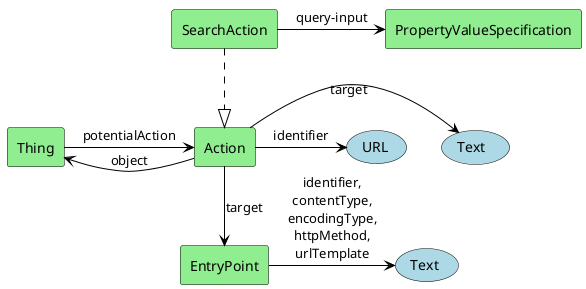 @startuml

!define Class agent
!define Property usecase

skinparam Property {
BackgroundColor LightBlue
BorderColor Black
  ArrowColor Black
  linetype Ortho
}

skinparam Class {
BackgroundColor LightGreen
BorderColor Black
ArrowColor Black
linetype Ortho
}


Class Action
Class SearchAction
Class EntryPoint
Class PropertyValueSpecification
Class Thing

' using blanks inside () creates separate objects

SearchAction .down.|> Action

Action -down-> EntryPoint : "target"

Action -right-> (Text ) : "target"

Action -left-> Thing : "object"

Thing -right-> Action : "potentialAction"

Action -right-> (URL) : "identifier"

EntryPoint -right-> (Text) : "identifier,\ncontentType,\nencodingType,\nhttpMethod,\nurlTemplate"

SearchAction -right-> PropertyValueSpecification : "query-input"






@enduml